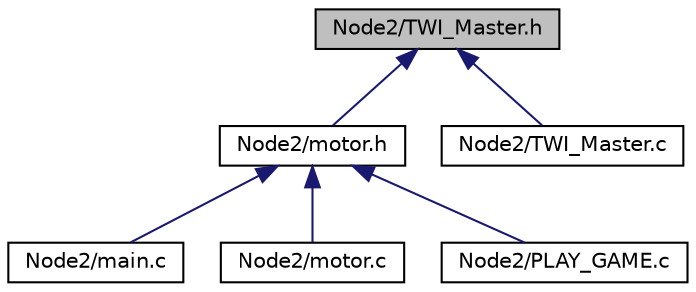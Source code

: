 digraph "Node2/TWI_Master.h"
{
  edge [fontname="Helvetica",fontsize="10",labelfontname="Helvetica",labelfontsize="10"];
  node [fontname="Helvetica",fontsize="10",shape=record];
  Node1 [label="Node2/TWI_Master.h",height=0.2,width=0.4,color="black", fillcolor="grey75", style="filled", fontcolor="black"];
  Node1 -> Node2 [dir="back",color="midnightblue",fontsize="10",style="solid",fontname="Helvetica"];
  Node2 [label="Node2/motor.h",height=0.2,width=0.4,color="black", fillcolor="white", style="filled",URL="$motor_8h.html",tooltip="Header-file for controlling the speed of the motor. "];
  Node2 -> Node3 [dir="back",color="midnightblue",fontsize="10",style="solid",fontname="Helvetica"];
  Node3 [label="Node2/main.c",height=0.2,width=0.4,color="black", fillcolor="white", style="filled",URL="$_node2_2main_8c.html"];
  Node2 -> Node4 [dir="back",color="midnightblue",fontsize="10",style="solid",fontname="Helvetica"];
  Node4 [label="Node2/motor.c",height=0.2,width=0.4,color="black", fillcolor="white", style="filled",URL="$motor_8c.html",tooltip="c-file for controlling the speed of the motor "];
  Node2 -> Node5 [dir="back",color="midnightblue",fontsize="10",style="solid",fontname="Helvetica"];
  Node5 [label="Node2/PLAY_GAME.c",height=0.2,width=0.4,color="black", fillcolor="white", style="filled",URL="$_p_l_a_y___g_a_m_e_8c.html",tooltip="C-file for playing the Ping-Pong game. "];
  Node1 -> Node6 [dir="back",color="midnightblue",fontsize="10",style="solid",fontname="Helvetica"];
  Node6 [label="Node2/TWI_Master.c",height=0.2,width=0.4,color="black", fillcolor="white", style="filled",URL="$_t_w_i___master_8c.html"];
}
